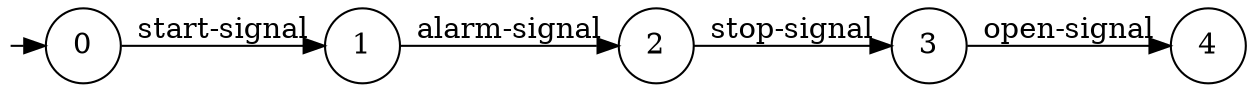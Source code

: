digraph G {
  graph [rankdir="LR" ranksep=0];
  zz [label="" color="white" fillcolor="white" shape="circle" style="filled" fixedsize=true width=0.0];
  0 [color="black" fillcolor="white" shape="circle" style="filled"];
  1 [color="black" fillcolor="white" shape="circle" style="filled"];
  2 [color="black" fillcolor="white" shape="circle" style="filled"];
  3 [color="black" fillcolor="white" shape="circle" style="filled"];
  4 [color="black" fillcolor="white" shape="circle" style="filled"];
  zz -> 0 [label=""];
  0 -> 1 [label="start-signal"];
  1 -> 2 [label="alarm-signal"];
  2 -> 3 [label="stop-signal"];
  3 -> 4 [label="open-signal"];
}
